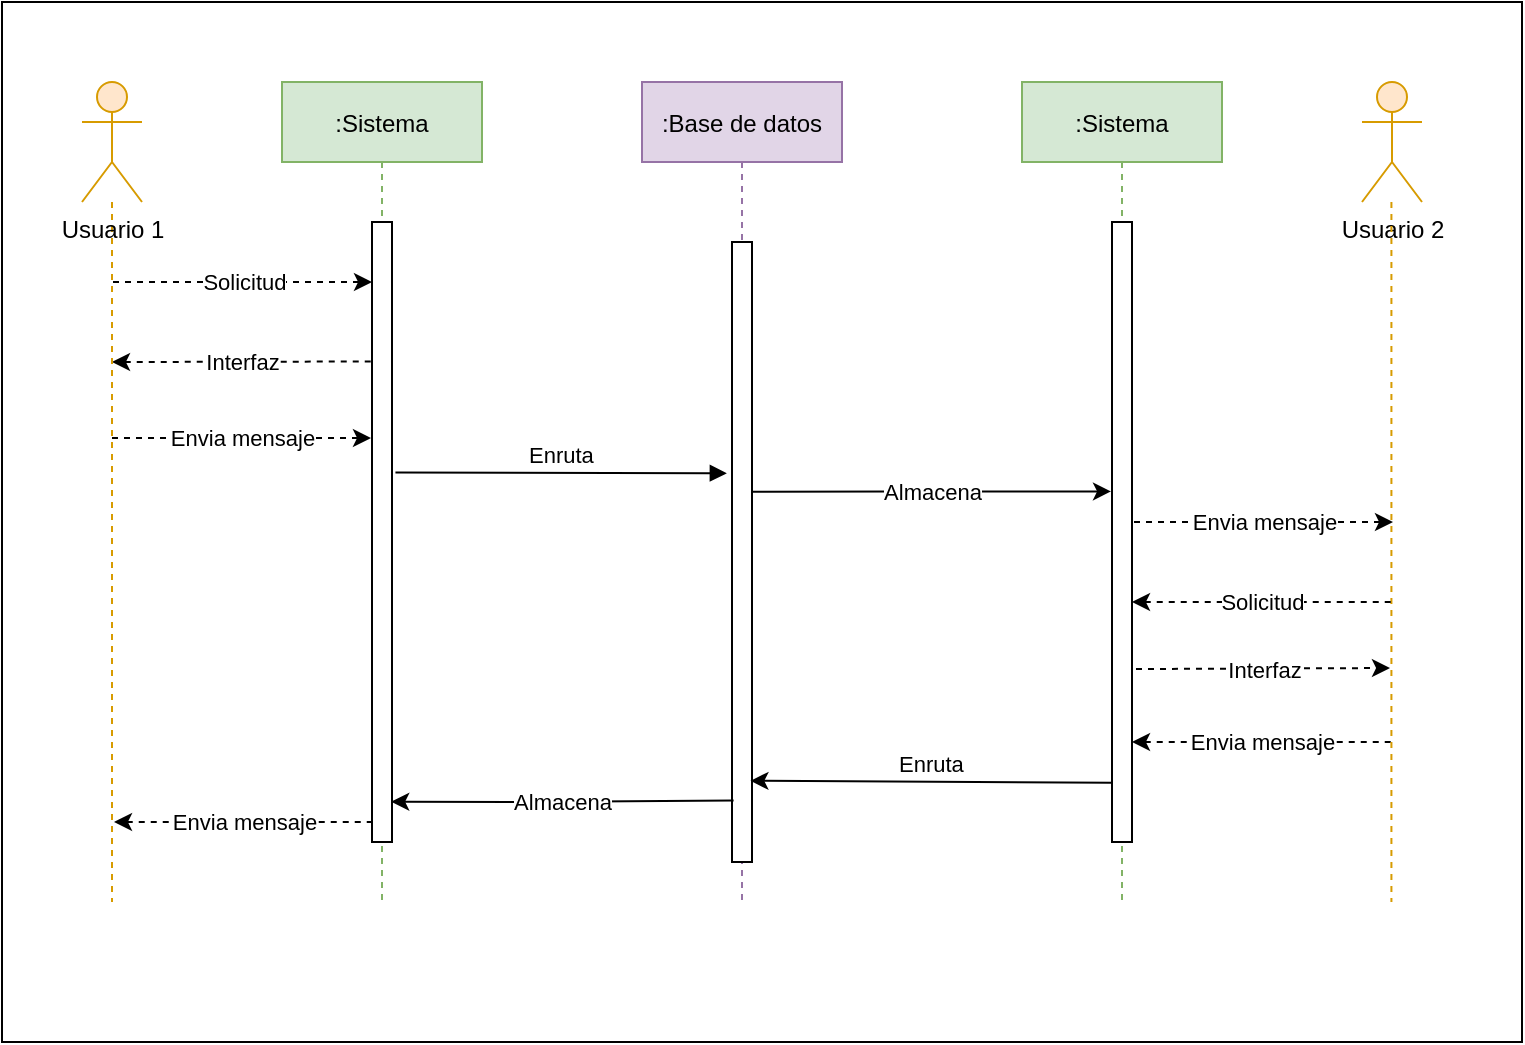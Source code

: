 <mxfile version="20.3.0" type="device"><diagram id="kgpKYQtTHZ0yAKxKKP6v" name="Page-1"><mxGraphModel dx="1185" dy="714" grid="1" gridSize="10" guides="1" tooltips="1" connect="1" arrows="1" fold="1" page="1" pageScale="1" pageWidth="850" pageHeight="1100" math="0" shadow="0"><root><mxCell id="0"/><mxCell id="1" parent="0"/><mxCell id="10-oEo2Nd59Swz8IiGwb-1" value="" style="rounded=0;whiteSpace=wrap;html=1;" parent="1" vertex="1"><mxGeometry x="120" y="80" width="760" height="520" as="geometry"/></mxCell><mxCell id="10-oEo2Nd59Swz8IiGwb-2" value=":Sistema" style="shape=umlLifeline;perimeter=lifelinePerimeter;container=1;collapsible=0;recursiveResize=0;rounded=0;shadow=0;strokeWidth=1;fillColor=#d5e8d4;strokeColor=#82b366;" parent="1" vertex="1"><mxGeometry x="260" y="120" width="100" height="410" as="geometry"/></mxCell><mxCell id="10-oEo2Nd59Swz8IiGwb-3" value="" style="points=[];perimeter=orthogonalPerimeter;rounded=0;shadow=0;strokeWidth=1;" parent="10-oEo2Nd59Swz8IiGwb-2" vertex="1"><mxGeometry x="45" y="70" width="10" height="310" as="geometry"/></mxCell><mxCell id="10-oEo2Nd59Swz8IiGwb-4" value="I" style="endArrow=none;html=1;rounded=0;dashed=1;startArrow=classic;startFill=1;endFill=0;entryX=0.029;entryY=0.225;entryDx=0;entryDy=0;entryPerimeter=0;" parent="10-oEo2Nd59Swz8IiGwb-2" target="10-oEo2Nd59Swz8IiGwb-3" edge="1"><mxGeometry relative="1" as="geometry"><mxPoint x="-85" y="140" as="sourcePoint"/><mxPoint x="10" y="140" as="targetPoint"/></mxGeometry></mxCell><mxCell id="10-oEo2Nd59Swz8IiGwb-5" value="Interfaz" style="edgeLabel;resizable=0;html=1;align=center;verticalAlign=middle;" parent="10-oEo2Nd59Swz8IiGwb-4" connectable="0" vertex="1"><mxGeometry relative="1" as="geometry"/></mxCell><mxCell id="10-oEo2Nd59Swz8IiGwb-6" value="" style="endArrow=classic;html=1;rounded=0;dashed=1;" parent="10-oEo2Nd59Swz8IiGwb-2" edge="1"><mxGeometry relative="1" as="geometry"><mxPoint x="-85" y="178" as="sourcePoint"/><mxPoint x="44.5" y="178" as="targetPoint"/><Array as="points"><mxPoint x="-65" y="178"/></Array></mxGeometry></mxCell><mxCell id="10-oEo2Nd59Swz8IiGwb-7" value="Envia mensaje" style="edgeLabel;resizable=0;html=1;align=center;verticalAlign=middle;" parent="10-oEo2Nd59Swz8IiGwb-6" connectable="0" vertex="1"><mxGeometry relative="1" as="geometry"/></mxCell><mxCell id="10-oEo2Nd59Swz8IiGwb-12" value=":Base de datos" style="shape=umlLifeline;perimeter=lifelinePerimeter;container=1;collapsible=0;recursiveResize=0;rounded=0;shadow=0;strokeWidth=1;fillColor=#e1d5e7;strokeColor=#9673a6;" parent="1" vertex="1"><mxGeometry x="440" y="120" width="100" height="410" as="geometry"/></mxCell><mxCell id="10-oEo2Nd59Swz8IiGwb-13" value="" style="points=[];perimeter=orthogonalPerimeter;rounded=0;shadow=0;strokeWidth=1;" parent="10-oEo2Nd59Swz8IiGwb-12" vertex="1"><mxGeometry x="45" y="80" width="10" height="310" as="geometry"/></mxCell><mxCell id="10-oEo2Nd59Swz8IiGwb-14" value="Enruta" style="verticalAlign=bottom;endArrow=block;shadow=0;strokeWidth=1;exitX=1.171;exitY=0.404;exitDx=0;exitDy=0;exitPerimeter=0;entryX=-0.257;entryY=0.373;entryDx=0;entryDy=0;entryPerimeter=0;" parent="1" source="10-oEo2Nd59Swz8IiGwb-3" target="10-oEo2Nd59Swz8IiGwb-13" edge="1"><mxGeometry relative="1" as="geometry"><mxPoint x="415" y="200" as="sourcePoint"/><mxPoint x="470" y="275" as="targetPoint"/><Array as="points"/></mxGeometry></mxCell><mxCell id="10-oEo2Nd59Swz8IiGwb-16" style="edgeStyle=orthogonalEdgeStyle;rounded=0;orthogonalLoop=1;jettySize=auto;html=1;dashed=1;endArrow=none;endFill=0;fillColor=#ffe6cc;strokeColor=#d79b00;" parent="1" source="10-oEo2Nd59Swz8IiGwb-17" edge="1"><mxGeometry relative="1" as="geometry"><mxPoint x="175" y="530" as="targetPoint"/></mxGeometry></mxCell><mxCell id="10-oEo2Nd59Swz8IiGwb-17" value="Usuario 1" style="shape=umlActor;verticalLabelPosition=bottom;verticalAlign=top;html=1;fillColor=#ffe6cc;strokeColor=#d79b00;" parent="1" vertex="1"><mxGeometry x="160" y="120" width="30" height="60" as="geometry"/></mxCell><mxCell id="10-oEo2Nd59Swz8IiGwb-18" value="" style="endArrow=classic;html=1;rounded=0;dashed=1;" parent="1" edge="1"><mxGeometry relative="1" as="geometry"><mxPoint x="175.5" y="220" as="sourcePoint"/><mxPoint x="305" y="220" as="targetPoint"/><Array as="points"><mxPoint x="195.5" y="220"/></Array></mxGeometry></mxCell><mxCell id="10-oEo2Nd59Swz8IiGwb-19" value="Solicitud" style="edgeLabel;resizable=0;html=1;align=center;verticalAlign=middle;" parent="10-oEo2Nd59Swz8IiGwb-18" connectable="0" vertex="1"><mxGeometry relative="1" as="geometry"/></mxCell><mxCell id="10-oEo2Nd59Swz8IiGwb-28" value="" style="endArrow=classic;html=1;rounded=0;dashed=1;" parent="1" edge="1"><mxGeometry relative="1" as="geometry"><mxPoint x="686" y="340" as="sourcePoint"/><mxPoint x="815.5" y="340" as="targetPoint"/><Array as="points"><mxPoint x="706" y="340"/></Array></mxGeometry></mxCell><mxCell id="10-oEo2Nd59Swz8IiGwb-29" value="Envia mensaje" style="edgeLabel;resizable=0;html=1;align=center;verticalAlign=middle;" parent="10-oEo2Nd59Swz8IiGwb-28" connectable="0" vertex="1"><mxGeometry relative="1" as="geometry"/></mxCell><mxCell id="10-oEo2Nd59Swz8IiGwb-30" value=":Sistema" style="shape=umlLifeline;perimeter=lifelinePerimeter;container=1;collapsible=0;recursiveResize=0;rounded=0;shadow=0;strokeWidth=1;fillColor=#d5e8d4;strokeColor=#82b366;" parent="1" vertex="1"><mxGeometry x="630" y="120" width="100" height="410" as="geometry"/></mxCell><mxCell id="10-oEo2Nd59Swz8IiGwb-31" value="" style="points=[];perimeter=orthogonalPerimeter;rounded=0;shadow=0;strokeWidth=1;" parent="10-oEo2Nd59Swz8IiGwb-30" vertex="1"><mxGeometry x="45" y="70" width="10" height="310" as="geometry"/></mxCell><mxCell id="10-oEo2Nd59Swz8IiGwb-46" value="" style="endArrow=none;html=1;rounded=0;dashed=1;startArrow=classic;startFill=1;endFill=0;" parent="10-oEo2Nd59Swz8IiGwb-30" edge="1"><mxGeometry relative="1" as="geometry"><mxPoint x="55" y="330" as="sourcePoint"/><mxPoint x="184.5" y="330" as="targetPoint"/><Array as="points"><mxPoint x="75" y="330"/></Array></mxGeometry></mxCell><mxCell id="10-oEo2Nd59Swz8IiGwb-47" value="Envia mensaje" style="edgeLabel;resizable=0;html=1;align=center;verticalAlign=middle;" parent="10-oEo2Nd59Swz8IiGwb-46" connectable="0" vertex="1"><mxGeometry relative="1" as="geometry"/></mxCell><mxCell id="10-oEo2Nd59Swz8IiGwb-48" value="Enruta" style="verticalAlign=bottom;endArrow=none;shadow=0;strokeWidth=1;exitX=0.92;exitY=0.869;exitDx=0;exitDy=0;exitPerimeter=0;entryX=-0.257;entryY=0.373;entryDx=0;entryDy=0;entryPerimeter=0;startArrow=classic;startFill=1;endFill=0;" parent="10-oEo2Nd59Swz8IiGwb-30" source="10-oEo2Nd59Swz8IiGwb-13" edge="1"><mxGeometry relative="1" as="geometry"><mxPoint x="-120.72" y="350" as="sourcePoint"/><mxPoint x="45.0" y="350.39" as="targetPoint"/><Array as="points"/></mxGeometry></mxCell><mxCell id="10-oEo2Nd59Swz8IiGwb-40" value="Usuario 2" style="shape=umlActor;verticalLabelPosition=bottom;verticalAlign=top;html=1;fillColor=#ffe6cc;strokeColor=#d79b00;" parent="1" vertex="1"><mxGeometry x="800" y="120" width="30" height="60" as="geometry"/></mxCell><mxCell id="10-oEo2Nd59Swz8IiGwb-41" style="edgeStyle=orthogonalEdgeStyle;rounded=0;orthogonalLoop=1;jettySize=auto;html=1;dashed=1;endArrow=none;endFill=0;fillColor=#ffe6cc;strokeColor=#d79b00;" parent="1" edge="1"><mxGeometry relative="1" as="geometry"><mxPoint x="814.71" y="530" as="targetPoint"/><mxPoint x="814.71" y="180" as="sourcePoint"/></mxGeometry></mxCell><mxCell id="10-oEo2Nd59Swz8IiGwb-34" value="" style="endArrow=classic;html=1;rounded=0;exitX=0.96;exitY=0.403;exitDx=0;exitDy=0;exitPerimeter=0;" parent="1" source="10-oEo2Nd59Swz8IiGwb-13" edge="1"><mxGeometry relative="1" as="geometry"><mxPoint x="500" y="325" as="sourcePoint"/><mxPoint x="674.5" y="324.71" as="targetPoint"/><Array as="points"><mxPoint x="565" y="324.71"/></Array></mxGeometry></mxCell><mxCell id="10-oEo2Nd59Swz8IiGwb-35" value="Almacena" style="edgeLabel;resizable=0;html=1;align=center;verticalAlign=middle;" parent="10-oEo2Nd59Swz8IiGwb-34" connectable="0" vertex="1"><mxGeometry relative="1" as="geometry"/></mxCell><mxCell id="10-oEo2Nd59Swz8IiGwb-42" value="" style="endArrow=none;html=1;rounded=0;dashed=1;startArrow=classic;startFill=1;endFill=0;" parent="1" edge="1"><mxGeometry relative="1" as="geometry"><mxPoint x="685" y="380" as="sourcePoint"/><mxPoint x="814.5" y="380" as="targetPoint"/><Array as="points"><mxPoint x="705" y="380"/></Array></mxGeometry></mxCell><mxCell id="10-oEo2Nd59Swz8IiGwb-43" value="Solicitud" style="edgeLabel;resizable=0;html=1;align=center;verticalAlign=middle;" parent="10-oEo2Nd59Swz8IiGwb-42" connectable="0" vertex="1"><mxGeometry relative="1" as="geometry"/></mxCell><mxCell id="10-oEo2Nd59Swz8IiGwb-44" value="I" style="endArrow=classic;html=1;rounded=0;dashed=1;startArrow=none;startFill=0;endFill=1;exitX=1.2;exitY=0.721;exitDx=0;exitDy=0;exitPerimeter=0;" parent="1" source="10-oEo2Nd59Swz8IiGwb-31" edge="1"><mxGeometry relative="1" as="geometry"><mxPoint x="690" y="413" as="sourcePoint"/><mxPoint x="814" y="413" as="targetPoint"/><Array as="points"/></mxGeometry></mxCell><mxCell id="10-oEo2Nd59Swz8IiGwb-45" value="Interfaz" style="edgeLabel;resizable=0;html=1;align=center;verticalAlign=middle;" parent="10-oEo2Nd59Swz8IiGwb-44" connectable="0" vertex="1"><mxGeometry relative="1" as="geometry"/></mxCell><mxCell id="10-oEo2Nd59Swz8IiGwb-49" value="" style="endArrow=none;html=1;rounded=0;exitX=0.96;exitY=0.935;exitDx=0;exitDy=0;exitPerimeter=0;entryX=0.08;entryY=0.901;entryDx=0;entryDy=0;entryPerimeter=0;endFill=0;startArrow=classic;startFill=1;" parent="1" source="10-oEo2Nd59Swz8IiGwb-3" target="10-oEo2Nd59Swz8IiGwb-13" edge="1"><mxGeometry relative="1" as="geometry"><mxPoint x="320" y="480" as="sourcePoint"/><mxPoint x="470" y="480" as="targetPoint"/><Array as="points"><mxPoint x="380.4" y="480"/></Array></mxGeometry></mxCell><mxCell id="10-oEo2Nd59Swz8IiGwb-50" value="Almacena" style="edgeLabel;resizable=0;html=1;align=center;verticalAlign=middle;" parent="10-oEo2Nd59Swz8IiGwb-49" connectable="0" vertex="1"><mxGeometry relative="1" as="geometry"/></mxCell><mxCell id="10-oEo2Nd59Swz8IiGwb-51" value="" style="endArrow=none;html=1;rounded=0;dashed=1;startArrow=classic;startFill=1;endFill=0;" parent="1" edge="1"><mxGeometry relative="1" as="geometry"><mxPoint x="176" y="490" as="sourcePoint"/><mxPoint x="305.5" y="490" as="targetPoint"/><Array as="points"><mxPoint x="196" y="490"/></Array></mxGeometry></mxCell><mxCell id="10-oEo2Nd59Swz8IiGwb-52" value="Envia mensaje" style="edgeLabel;resizable=0;html=1;align=center;verticalAlign=middle;" parent="10-oEo2Nd59Swz8IiGwb-51" connectable="0" vertex="1"><mxGeometry relative="1" as="geometry"/></mxCell></root></mxGraphModel></diagram></mxfile>